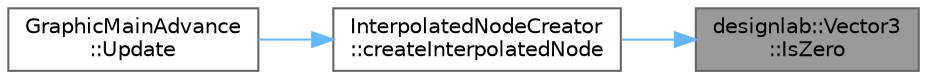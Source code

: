 digraph "designlab::Vector3::IsZero"
{
 // LATEX_PDF_SIZE
  bgcolor="transparent";
  edge [fontname=Helvetica,fontsize=10,labelfontname=Helvetica,labelfontsize=10];
  node [fontname=Helvetica,fontsize=10,shape=box,height=0.2,width=0.4];
  rankdir="RL";
  Node1 [id="Node000001",label="designlab::Vector3\l::IsZero",height=0.2,width=0.4,color="gray40", fillcolor="grey60", style="filled", fontcolor="black",tooltip="x,y,zともに絶対値が許容誤差以下の値ならばtrueを返す．"];
  Node1 -> Node2 [id="edge1_Node000001_Node000002",dir="back",color="steelblue1",style="solid",tooltip=" "];
  Node2 [id="Node000002",label="InterpolatedNodeCreator\l::createInterpolatedNode",height=0.2,width=0.4,color="grey40", fillcolor="white", style="filled",URL="$class_interpolated_node_creator.html#acc9e16ae23501fda19b769660249110d",tooltip="ノード間を補間する"];
  Node2 -> Node3 [id="edge2_Node000002_Node000003",dir="back",color="steelblue1",style="solid",tooltip=" "];
  Node3 [id="Node000003",label="GraphicMainAdvance\l::Update",height=0.2,width=0.4,color="grey40", fillcolor="white", style="filled",URL="$class_graphic_main_advance.html#ace2690c4ee9863eb356b7dc352cc9c9d",tooltip="描画画面の更新を行う．純粋仮想関数のため，継承先では必ずoverrideする必要がある．"];
}
